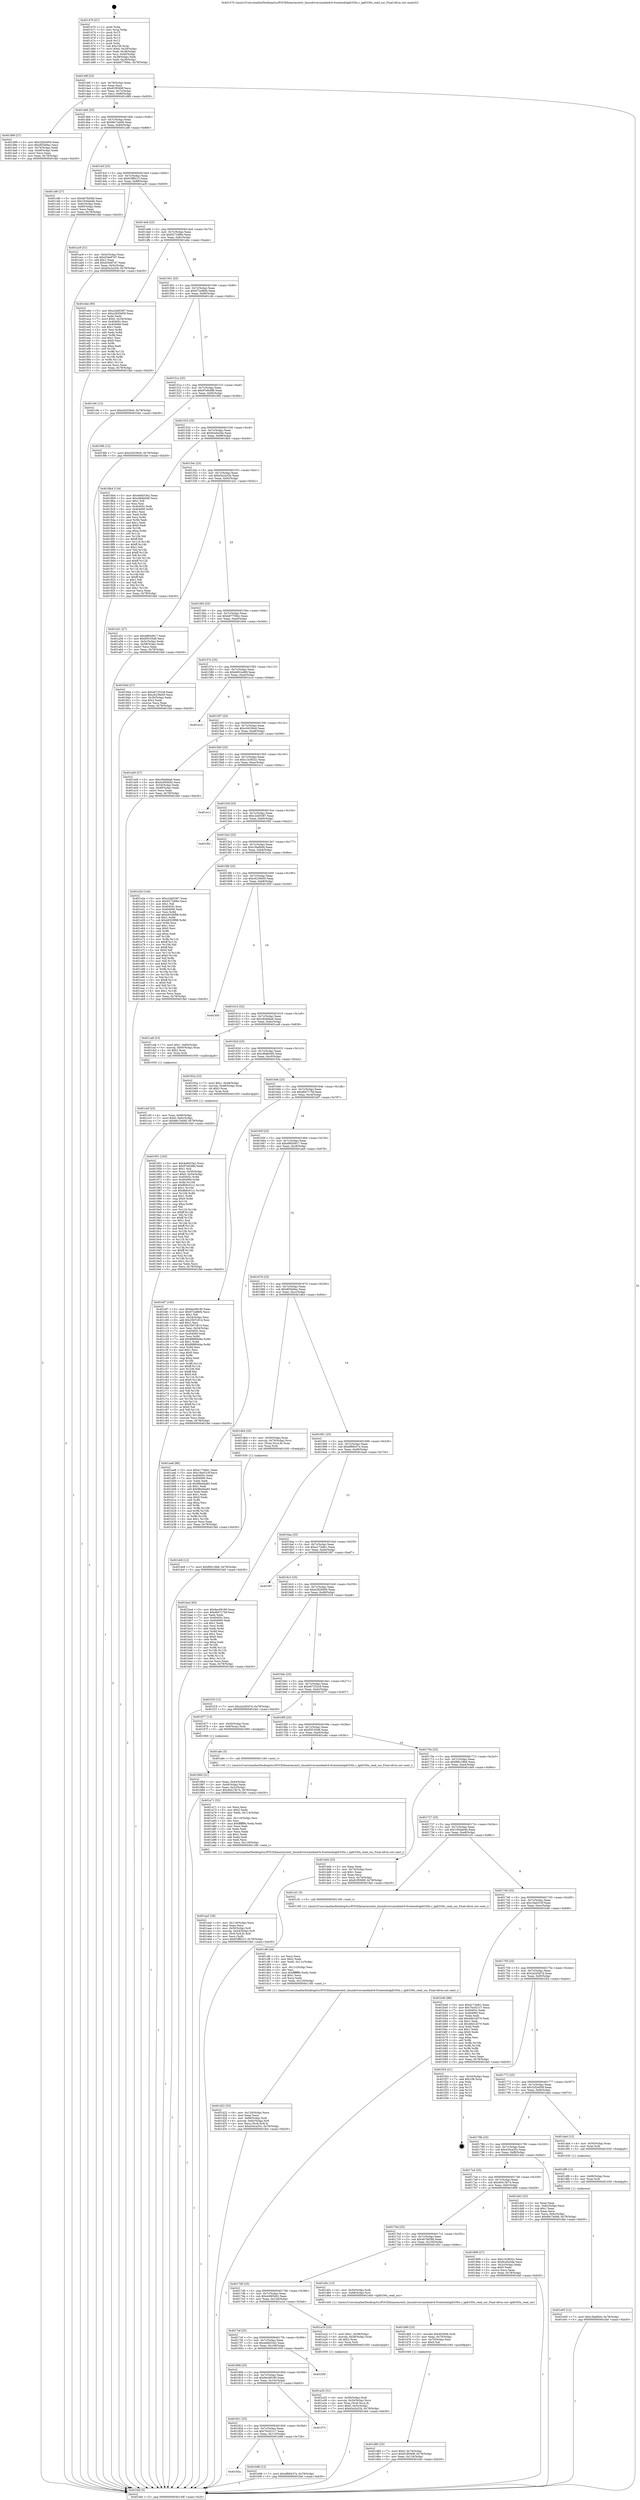 digraph "0x401470" {
  label = "0x401470 (/mnt/c/Users/mathe/Desktop/tcc/POCII/binaries/extr_linuxdriversmediadvb-frontendslgdt330x.c_lgdt330x_read_snr_Final-ollvm.out::main(0))"
  labelloc = "t"
  node[shape=record]

  Entry [label="",width=0.3,height=0.3,shape=circle,fillcolor=black,style=filled]
  "0x40149f" [label="{
     0x40149f [23]\l
     | [instrs]\l
     &nbsp;&nbsp;0x40149f \<+3\>: mov -0x78(%rbp),%eax\l
     &nbsp;&nbsp;0x4014a2 \<+2\>: mov %eax,%ecx\l
     &nbsp;&nbsp;0x4014a4 \<+6\>: sub $0x81f9369f,%ecx\l
     &nbsp;&nbsp;0x4014aa \<+3\>: mov %eax,-0x7c(%rbp)\l
     &nbsp;&nbsp;0x4014ad \<+3\>: mov %ecx,-0x80(%rbp)\l
     &nbsp;&nbsp;0x4014b0 \<+6\>: je 0000000000401d99 \<main+0x929\>\l
  }"]
  "0x401d99" [label="{
     0x401d99 [27]\l
     | [instrs]\l
     &nbsp;&nbsp;0x401d99 \<+5\>: mov $0x32f2e059,%eax\l
     &nbsp;&nbsp;0x401d9e \<+5\>: mov $0xdf20e9ac,%ecx\l
     &nbsp;&nbsp;0x401da3 \<+3\>: mov -0x74(%rbp),%edx\l
     &nbsp;&nbsp;0x401da6 \<+3\>: cmp -0x48(%rbp),%edx\l
     &nbsp;&nbsp;0x401da9 \<+3\>: cmovl %ecx,%eax\l
     &nbsp;&nbsp;0x401dac \<+3\>: mov %eax,-0x78(%rbp)\l
     &nbsp;&nbsp;0x401daf \<+5\>: jmp 0000000000401fa0 \<main+0xb30\>\l
  }"]
  "0x4014b6" [label="{
     0x4014b6 [25]\l
     | [instrs]\l
     &nbsp;&nbsp;0x4014b6 \<+5\>: jmp 00000000004014bb \<main+0x4b\>\l
     &nbsp;&nbsp;0x4014bb \<+3\>: mov -0x7c(%rbp),%eax\l
     &nbsp;&nbsp;0x4014be \<+5\>: sub $0x86c7ed48,%eax\l
     &nbsp;&nbsp;0x4014c3 \<+6\>: mov %eax,-0x84(%rbp)\l
     &nbsp;&nbsp;0x4014c9 \<+6\>: je 0000000000401cd6 \<main+0x866\>\l
  }"]
  Exit [label="",width=0.3,height=0.3,shape=circle,fillcolor=black,style=filled,peripheries=2]
  "0x401cd6" [label="{
     0x401cd6 [27]\l
     | [instrs]\l
     &nbsp;&nbsp;0x401cd6 \<+5\>: mov $0x4b76d3fd,%eax\l
     &nbsp;&nbsp;0x401cdb \<+5\>: mov $0x193dab4b,%ecx\l
     &nbsp;&nbsp;0x401ce0 \<+3\>: mov -0x6c(%rbp),%edx\l
     &nbsp;&nbsp;0x401ce3 \<+3\>: cmp -0x60(%rbp),%edx\l
     &nbsp;&nbsp;0x401ce6 \<+3\>: cmovl %ecx,%eax\l
     &nbsp;&nbsp;0x401ce9 \<+3\>: mov %eax,-0x78(%rbp)\l
     &nbsp;&nbsp;0x401cec \<+5\>: jmp 0000000000401fa0 \<main+0xb30\>\l
  }"]
  "0x4014cf" [label="{
     0x4014cf [25]\l
     | [instrs]\l
     &nbsp;&nbsp;0x4014cf \<+5\>: jmp 00000000004014d4 \<main+0x64\>\l
     &nbsp;&nbsp;0x4014d4 \<+3\>: mov -0x7c(%rbp),%eax\l
     &nbsp;&nbsp;0x4014d7 \<+5\>: sub $0x91ff9215,%eax\l
     &nbsp;&nbsp;0x4014dc \<+6\>: mov %eax,-0x88(%rbp)\l
     &nbsp;&nbsp;0x4014e2 \<+6\>: je 0000000000401ac9 \<main+0x659\>\l
  }"]
  "0x401e05" [label="{
     0x401e05 [12]\l
     | [instrs]\l
     &nbsp;&nbsp;0x401e05 \<+7\>: movl $0xc3baf0d4,-0x78(%rbp)\l
     &nbsp;&nbsp;0x401e0c \<+5\>: jmp 0000000000401fa0 \<main+0xb30\>\l
  }"]
  "0x401ac9" [label="{
     0x401ac9 [31]\l
     | [instrs]\l
     &nbsp;&nbsp;0x401ac9 \<+3\>: mov -0x5c(%rbp),%eax\l
     &nbsp;&nbsp;0x401acc \<+5\>: sub $0xd34e87d7,%eax\l
     &nbsp;&nbsp;0x401ad1 \<+3\>: add $0x1,%eax\l
     &nbsp;&nbsp;0x401ad4 \<+5\>: add $0xd34e87d7,%eax\l
     &nbsp;&nbsp;0x401ad9 \<+3\>: mov %eax,-0x5c(%rbp)\l
     &nbsp;&nbsp;0x401adc \<+7\>: movl $0xb5e2a32b,-0x78(%rbp)\l
     &nbsp;&nbsp;0x401ae3 \<+5\>: jmp 0000000000401fa0 \<main+0xb30\>\l
  }"]
  "0x4014e8" [label="{
     0x4014e8 [25]\l
     | [instrs]\l
     &nbsp;&nbsp;0x4014e8 \<+5\>: jmp 00000000004014ed \<main+0x7d\>\l
     &nbsp;&nbsp;0x4014ed \<+3\>: mov -0x7c(%rbp),%eax\l
     &nbsp;&nbsp;0x4014f0 \<+5\>: sub $0x92734f6e,%eax\l
     &nbsp;&nbsp;0x4014f5 \<+6\>: mov %eax,-0x8c(%rbp)\l
     &nbsp;&nbsp;0x4014fb \<+6\>: je 0000000000401ebe \<main+0xa4e\>\l
  }"]
  "0x401df9" [label="{
     0x401df9 [12]\l
     | [instrs]\l
     &nbsp;&nbsp;0x401df9 \<+4\>: mov -0x68(%rbp),%rax\l
     &nbsp;&nbsp;0x401dfd \<+3\>: mov %rax,%rdi\l
     &nbsp;&nbsp;0x401e00 \<+5\>: call 0000000000401030 \<free@plt\>\l
     | [calls]\l
     &nbsp;&nbsp;0x401030 \{1\} (unknown)\l
  }"]
  "0x401ebe" [label="{
     0x401ebe [90]\l
     | [instrs]\l
     &nbsp;&nbsp;0x401ebe \<+5\>: mov $0xc2dd5387,%eax\l
     &nbsp;&nbsp;0x401ec3 \<+5\>: mov $0xe2829d59,%ecx\l
     &nbsp;&nbsp;0x401ec8 \<+2\>: xor %edx,%edx\l
     &nbsp;&nbsp;0x401eca \<+7\>: movl $0x0,-0x34(%rbp)\l
     &nbsp;&nbsp;0x401ed1 \<+7\>: mov 0x40405c,%esi\l
     &nbsp;&nbsp;0x401ed8 \<+7\>: mov 0x404060,%edi\l
     &nbsp;&nbsp;0x401edf \<+3\>: sub $0x1,%edx\l
     &nbsp;&nbsp;0x401ee2 \<+3\>: mov %esi,%r8d\l
     &nbsp;&nbsp;0x401ee5 \<+3\>: add %edx,%r8d\l
     &nbsp;&nbsp;0x401ee8 \<+4\>: imul %r8d,%esi\l
     &nbsp;&nbsp;0x401eec \<+3\>: and $0x1,%esi\l
     &nbsp;&nbsp;0x401eef \<+3\>: cmp $0x0,%esi\l
     &nbsp;&nbsp;0x401ef2 \<+4\>: sete %r9b\l
     &nbsp;&nbsp;0x401ef6 \<+3\>: cmp $0xa,%edi\l
     &nbsp;&nbsp;0x401ef9 \<+4\>: setl %r10b\l
     &nbsp;&nbsp;0x401efd \<+3\>: mov %r9b,%r11b\l
     &nbsp;&nbsp;0x401f00 \<+3\>: and %r10b,%r11b\l
     &nbsp;&nbsp;0x401f03 \<+3\>: xor %r10b,%r9b\l
     &nbsp;&nbsp;0x401f06 \<+3\>: or %r9b,%r11b\l
     &nbsp;&nbsp;0x401f09 \<+4\>: test $0x1,%r11b\l
     &nbsp;&nbsp;0x401f0d \<+3\>: cmovne %ecx,%eax\l
     &nbsp;&nbsp;0x401f10 \<+3\>: mov %eax,-0x78(%rbp)\l
     &nbsp;&nbsp;0x401f13 \<+5\>: jmp 0000000000401fa0 \<main+0xb30\>\l
  }"]
  "0x401501" [label="{
     0x401501 [25]\l
     | [instrs]\l
     &nbsp;&nbsp;0x401501 \<+5\>: jmp 0000000000401506 \<main+0x96\>\l
     &nbsp;&nbsp;0x401506 \<+3\>: mov -0x7c(%rbp),%eax\l
     &nbsp;&nbsp;0x401509 \<+5\>: sub $0x972a9bf4,%eax\l
     &nbsp;&nbsp;0x40150e \<+6\>: mov %eax,-0x90(%rbp)\l
     &nbsp;&nbsp;0x401514 \<+6\>: je 0000000000401c9c \<main+0x82c\>\l
  }"]
  "0x401dc8" [label="{
     0x401dc8 [12]\l
     | [instrs]\l
     &nbsp;&nbsp;0x401dc8 \<+7\>: movl $0xf69c18b6,-0x78(%rbp)\l
     &nbsp;&nbsp;0x401dcf \<+5\>: jmp 0000000000401fa0 \<main+0xb30\>\l
  }"]
  "0x401c9c" [label="{
     0x401c9c [12]\l
     | [instrs]\l
     &nbsp;&nbsp;0x401c9c \<+7\>: movl $0xc04336c6,-0x78(%rbp)\l
     &nbsp;&nbsp;0x401ca3 \<+5\>: jmp 0000000000401fa0 \<main+0xb30\>\l
  }"]
  "0x40151a" [label="{
     0x40151a [25]\l
     | [instrs]\l
     &nbsp;&nbsp;0x40151a \<+5\>: jmp 000000000040151f \<main+0xaf\>\l
     &nbsp;&nbsp;0x40151f \<+3\>: mov -0x7c(%rbp),%eax\l
     &nbsp;&nbsp;0x401522 \<+5\>: sub $0x97e6c8fb,%eax\l
     &nbsp;&nbsp;0x401527 \<+6\>: mov %eax,-0x94(%rbp)\l
     &nbsp;&nbsp;0x40152d \<+6\>: je 00000000004019f4 \<main+0x584\>\l
  }"]
  "0x401d80" [label="{
     0x401d80 [25]\l
     | [instrs]\l
     &nbsp;&nbsp;0x401d80 \<+7\>: movl $0x0,-0x74(%rbp)\l
     &nbsp;&nbsp;0x401d87 \<+7\>: movl $0x81f9369f,-0x78(%rbp)\l
     &nbsp;&nbsp;0x401d8e \<+6\>: mov %eax,-0x124(%rbp)\l
     &nbsp;&nbsp;0x401d94 \<+5\>: jmp 0000000000401fa0 \<main+0xb30\>\l
  }"]
  "0x4019f4" [label="{
     0x4019f4 [12]\l
     | [instrs]\l
     &nbsp;&nbsp;0x4019f4 \<+7\>: movl $0xc04336c6,-0x78(%rbp)\l
     &nbsp;&nbsp;0x4019fb \<+5\>: jmp 0000000000401fa0 \<main+0xb30\>\l
  }"]
  "0x401533" [label="{
     0x401533 [25]\l
     | [instrs]\l
     &nbsp;&nbsp;0x401533 \<+5\>: jmp 0000000000401538 \<main+0xc8\>\l
     &nbsp;&nbsp;0x401538 \<+3\>: mov -0x7c(%rbp),%eax\l
     &nbsp;&nbsp;0x40153b \<+5\>: sub $0x9ce0e3de,%eax\l
     &nbsp;&nbsp;0x401540 \<+6\>: mov %eax,-0x98(%rbp)\l
     &nbsp;&nbsp;0x401546 \<+6\>: je 00000000004018b4 \<main+0x444\>\l
  }"]
  "0x401d69" [label="{
     0x401d69 [23]\l
     | [instrs]\l
     &nbsp;&nbsp;0x401d69 \<+10\>: movabs $0x4020b6,%rdi\l
     &nbsp;&nbsp;0x401d73 \<+3\>: mov %eax,-0x70(%rbp)\l
     &nbsp;&nbsp;0x401d76 \<+3\>: mov -0x70(%rbp),%esi\l
     &nbsp;&nbsp;0x401d79 \<+2\>: mov $0x0,%al\l
     &nbsp;&nbsp;0x401d7b \<+5\>: call 0000000000401040 \<printf@plt\>\l
     | [calls]\l
     &nbsp;&nbsp;0x401040 \{1\} (unknown)\l
  }"]
  "0x4018b4" [label="{
     0x4018b4 [134]\l
     | [instrs]\l
     &nbsp;&nbsp;0x4018b4 \<+5\>: mov $0x4e8d33e2,%eax\l
     &nbsp;&nbsp;0x4018b9 \<+5\>: mov $0xc8b8e0d0,%ecx\l
     &nbsp;&nbsp;0x4018be \<+2\>: mov $0x1,%dl\l
     &nbsp;&nbsp;0x4018c0 \<+2\>: xor %esi,%esi\l
     &nbsp;&nbsp;0x4018c2 \<+7\>: mov 0x40405c,%edi\l
     &nbsp;&nbsp;0x4018c9 \<+8\>: mov 0x404060,%r8d\l
     &nbsp;&nbsp;0x4018d1 \<+3\>: sub $0x1,%esi\l
     &nbsp;&nbsp;0x4018d4 \<+3\>: mov %edi,%r9d\l
     &nbsp;&nbsp;0x4018d7 \<+3\>: add %esi,%r9d\l
     &nbsp;&nbsp;0x4018da \<+4\>: imul %r9d,%edi\l
     &nbsp;&nbsp;0x4018de \<+3\>: and $0x1,%edi\l
     &nbsp;&nbsp;0x4018e1 \<+3\>: cmp $0x0,%edi\l
     &nbsp;&nbsp;0x4018e4 \<+4\>: sete %r10b\l
     &nbsp;&nbsp;0x4018e8 \<+4\>: cmp $0xa,%r8d\l
     &nbsp;&nbsp;0x4018ec \<+4\>: setl %r11b\l
     &nbsp;&nbsp;0x4018f0 \<+3\>: mov %r10b,%bl\l
     &nbsp;&nbsp;0x4018f3 \<+3\>: xor $0xff,%bl\l
     &nbsp;&nbsp;0x4018f6 \<+3\>: mov %r11b,%r14b\l
     &nbsp;&nbsp;0x4018f9 \<+4\>: xor $0xff,%r14b\l
     &nbsp;&nbsp;0x4018fd \<+3\>: xor $0x1,%dl\l
     &nbsp;&nbsp;0x401900 \<+3\>: mov %bl,%r15b\l
     &nbsp;&nbsp;0x401903 \<+4\>: and $0xff,%r15b\l
     &nbsp;&nbsp;0x401907 \<+3\>: and %dl,%r10b\l
     &nbsp;&nbsp;0x40190a \<+3\>: mov %r14b,%r12b\l
     &nbsp;&nbsp;0x40190d \<+4\>: and $0xff,%r12b\l
     &nbsp;&nbsp;0x401911 \<+3\>: and %dl,%r11b\l
     &nbsp;&nbsp;0x401914 \<+3\>: or %r10b,%r15b\l
     &nbsp;&nbsp;0x401917 \<+3\>: or %r11b,%r12b\l
     &nbsp;&nbsp;0x40191a \<+3\>: xor %r12b,%r15b\l
     &nbsp;&nbsp;0x40191d \<+3\>: or %r14b,%bl\l
     &nbsp;&nbsp;0x401920 \<+3\>: xor $0xff,%bl\l
     &nbsp;&nbsp;0x401923 \<+3\>: or $0x1,%dl\l
     &nbsp;&nbsp;0x401926 \<+2\>: and %dl,%bl\l
     &nbsp;&nbsp;0x401928 \<+3\>: or %bl,%r15b\l
     &nbsp;&nbsp;0x40192b \<+4\>: test $0x1,%r15b\l
     &nbsp;&nbsp;0x40192f \<+3\>: cmovne %ecx,%eax\l
     &nbsp;&nbsp;0x401932 \<+3\>: mov %eax,-0x78(%rbp)\l
     &nbsp;&nbsp;0x401935 \<+5\>: jmp 0000000000401fa0 \<main+0xb30\>\l
  }"]
  "0x40154c" [label="{
     0x40154c [25]\l
     | [instrs]\l
     &nbsp;&nbsp;0x40154c \<+5\>: jmp 0000000000401551 \<main+0xe1\>\l
     &nbsp;&nbsp;0x401551 \<+3\>: mov -0x7c(%rbp),%eax\l
     &nbsp;&nbsp;0x401554 \<+5\>: sub $0xb5e2a32b,%eax\l
     &nbsp;&nbsp;0x401559 \<+6\>: mov %eax,-0x9c(%rbp)\l
     &nbsp;&nbsp;0x40155f \<+6\>: je 0000000000401a51 \<main+0x5e1\>\l
  }"]
  "0x401d22" [label="{
     0x401d22 [33]\l
     | [instrs]\l
     &nbsp;&nbsp;0x401d22 \<+6\>: mov -0x120(%rbp),%ecx\l
     &nbsp;&nbsp;0x401d28 \<+3\>: imul %eax,%ecx\l
     &nbsp;&nbsp;0x401d2b \<+4\>: mov -0x68(%rbp),%rdi\l
     &nbsp;&nbsp;0x401d2f \<+4\>: movslq -0x6c(%rbp),%r8\l
     &nbsp;&nbsp;0x401d33 \<+4\>: mov %ecx,(%rdi,%r8,4)\l
     &nbsp;&nbsp;0x401d37 \<+7\>: movl $0x434ca35c,-0x78(%rbp)\l
     &nbsp;&nbsp;0x401d3e \<+5\>: jmp 0000000000401fa0 \<main+0xb30\>\l
  }"]
  "0x401a51" [label="{
     0x401a51 [27]\l
     | [instrs]\l
     &nbsp;&nbsp;0x401a51 \<+5\>: mov $0xd965d917,%eax\l
     &nbsp;&nbsp;0x401a56 \<+5\>: mov $0xf5f105d8,%ecx\l
     &nbsp;&nbsp;0x401a5b \<+3\>: mov -0x5c(%rbp),%edx\l
     &nbsp;&nbsp;0x401a5e \<+3\>: cmp -0x58(%rbp),%edx\l
     &nbsp;&nbsp;0x401a61 \<+3\>: cmovl %ecx,%eax\l
     &nbsp;&nbsp;0x401a64 \<+3\>: mov %eax,-0x78(%rbp)\l
     &nbsp;&nbsp;0x401a67 \<+5\>: jmp 0000000000401fa0 \<main+0xb30\>\l
  }"]
  "0x401565" [label="{
     0x401565 [25]\l
     | [instrs]\l
     &nbsp;&nbsp;0x401565 \<+5\>: jmp 000000000040156a \<main+0xfa\>\l
     &nbsp;&nbsp;0x40156a \<+3\>: mov -0x7c(%rbp),%eax\l
     &nbsp;&nbsp;0x40156d \<+5\>: sub $0xb677584c,%eax\l
     &nbsp;&nbsp;0x401572 \<+6\>: mov %eax,-0xa0(%rbp)\l
     &nbsp;&nbsp;0x401578 \<+6\>: je 0000000000401844 \<main+0x3d4\>\l
  }"]
  "0x401cf6" [label="{
     0x401cf6 [44]\l
     | [instrs]\l
     &nbsp;&nbsp;0x401cf6 \<+2\>: xor %ecx,%ecx\l
     &nbsp;&nbsp;0x401cf8 \<+5\>: mov $0x2,%edx\l
     &nbsp;&nbsp;0x401cfd \<+6\>: mov %edx,-0x11c(%rbp)\l
     &nbsp;&nbsp;0x401d03 \<+1\>: cltd\l
     &nbsp;&nbsp;0x401d04 \<+6\>: mov -0x11c(%rbp),%esi\l
     &nbsp;&nbsp;0x401d0a \<+2\>: idiv %esi\l
     &nbsp;&nbsp;0x401d0c \<+6\>: imul $0xfffffffe,%edx,%edx\l
     &nbsp;&nbsp;0x401d12 \<+3\>: sub $0x1,%ecx\l
     &nbsp;&nbsp;0x401d15 \<+2\>: sub %ecx,%edx\l
     &nbsp;&nbsp;0x401d17 \<+6\>: mov %edx,-0x120(%rbp)\l
     &nbsp;&nbsp;0x401d1d \<+5\>: call 0000000000401160 \<next_i\>\l
     | [calls]\l
     &nbsp;&nbsp;0x401160 \{1\} (/mnt/c/Users/mathe/Desktop/tcc/POCII/binaries/extr_linuxdriversmediadvb-frontendslgdt330x.c_lgdt330x_read_snr_Final-ollvm.out::next_i)\l
  }"]
  "0x401844" [label="{
     0x401844 [27]\l
     | [instrs]\l
     &nbsp;&nbsp;0x401844 \<+5\>: mov $0xe67252c8,%eax\l
     &nbsp;&nbsp;0x401849 \<+5\>: mov $0xc6239e50,%ecx\l
     &nbsp;&nbsp;0x40184e \<+3\>: mov -0x30(%rbp),%edx\l
     &nbsp;&nbsp;0x401851 \<+3\>: cmp $0x2,%edx\l
     &nbsp;&nbsp;0x401854 \<+3\>: cmovne %ecx,%eax\l
     &nbsp;&nbsp;0x401857 \<+3\>: mov %eax,-0x78(%rbp)\l
     &nbsp;&nbsp;0x40185a \<+5\>: jmp 0000000000401fa0 \<main+0xb30\>\l
  }"]
  "0x40157e" [label="{
     0x40157e [25]\l
     | [instrs]\l
     &nbsp;&nbsp;0x40157e \<+5\>: jmp 0000000000401583 \<main+0x113\>\l
     &nbsp;&nbsp;0x401583 \<+3\>: mov -0x7c(%rbp),%eax\l
     &nbsp;&nbsp;0x401586 \<+5\>: sub $0xb691e489,%eax\l
     &nbsp;&nbsp;0x40158b \<+6\>: mov %eax,-0xa4(%rbp)\l
     &nbsp;&nbsp;0x401591 \<+6\>: je 0000000000401e1d \<main+0x9ad\>\l
  }"]
  "0x401fa0" [label="{
     0x401fa0 [5]\l
     | [instrs]\l
     &nbsp;&nbsp;0x401fa0 \<+5\>: jmp 000000000040149f \<main+0x2f\>\l
  }"]
  "0x401470" [label="{
     0x401470 [47]\l
     | [instrs]\l
     &nbsp;&nbsp;0x401470 \<+1\>: push %rbp\l
     &nbsp;&nbsp;0x401471 \<+3\>: mov %rsp,%rbp\l
     &nbsp;&nbsp;0x401474 \<+2\>: push %r15\l
     &nbsp;&nbsp;0x401476 \<+2\>: push %r14\l
     &nbsp;&nbsp;0x401478 \<+2\>: push %r13\l
     &nbsp;&nbsp;0x40147a \<+2\>: push %r12\l
     &nbsp;&nbsp;0x40147c \<+1\>: push %rbx\l
     &nbsp;&nbsp;0x40147d \<+7\>: sub $0x108,%rsp\l
     &nbsp;&nbsp;0x401484 \<+7\>: movl $0x0,-0x34(%rbp)\l
     &nbsp;&nbsp;0x40148b \<+3\>: mov %edi,-0x38(%rbp)\l
     &nbsp;&nbsp;0x40148e \<+4\>: mov %rsi,-0x40(%rbp)\l
     &nbsp;&nbsp;0x401492 \<+3\>: mov -0x38(%rbp),%edi\l
     &nbsp;&nbsp;0x401495 \<+3\>: mov %edi,-0x30(%rbp)\l
     &nbsp;&nbsp;0x401498 \<+7\>: movl $0xb677584c,-0x78(%rbp)\l
  }"]
  "0x401cbf" [label="{
     0x401cbf [23]\l
     | [instrs]\l
     &nbsp;&nbsp;0x401cbf \<+4\>: mov %rax,-0x68(%rbp)\l
     &nbsp;&nbsp;0x401cc3 \<+7\>: movl $0x0,-0x6c(%rbp)\l
     &nbsp;&nbsp;0x401cca \<+7\>: movl $0x86c7ed48,-0x78(%rbp)\l
     &nbsp;&nbsp;0x401cd1 \<+5\>: jmp 0000000000401fa0 \<main+0xb30\>\l
  }"]
  "0x401e1d" [label="{
     0x401e1d\l
  }", style=dashed]
  "0x401597" [label="{
     0x401597 [25]\l
     | [instrs]\l
     &nbsp;&nbsp;0x401597 \<+5\>: jmp 000000000040159c \<main+0x12c\>\l
     &nbsp;&nbsp;0x40159c \<+3\>: mov -0x7c(%rbp),%eax\l
     &nbsp;&nbsp;0x40159f \<+5\>: sub $0xc04336c6,%eax\l
     &nbsp;&nbsp;0x4015a4 \<+6\>: mov %eax,-0xa8(%rbp)\l
     &nbsp;&nbsp;0x4015aa \<+6\>: je 0000000000401a00 \<main+0x590\>\l
  }"]
  "0x40183a" [label="{
     0x40183a\l
  }", style=dashed]
  "0x401a00" [label="{
     0x401a00 [27]\l
     | [instrs]\l
     &nbsp;&nbsp;0x401a00 \<+5\>: mov $0xc84e6ba6,%eax\l
     &nbsp;&nbsp;0x401a05 \<+5\>: mov $0x4c665b02,%ecx\l
     &nbsp;&nbsp;0x401a0a \<+3\>: mov -0x54(%rbp),%edx\l
     &nbsp;&nbsp;0x401a0d \<+3\>: cmp -0x48(%rbp),%edx\l
     &nbsp;&nbsp;0x401a10 \<+3\>: cmovl %ecx,%eax\l
     &nbsp;&nbsp;0x401a13 \<+3\>: mov %eax,-0x78(%rbp)\l
     &nbsp;&nbsp;0x401a16 \<+5\>: jmp 0000000000401fa0 \<main+0xb30\>\l
  }"]
  "0x4015b0" [label="{
     0x4015b0 [25]\l
     | [instrs]\l
     &nbsp;&nbsp;0x4015b0 \<+5\>: jmp 00000000004015b5 \<main+0x145\>\l
     &nbsp;&nbsp;0x4015b5 \<+3\>: mov -0x7c(%rbp),%eax\l
     &nbsp;&nbsp;0x4015b8 \<+5\>: sub $0xc1b3832c,%eax\l
     &nbsp;&nbsp;0x4015bd \<+6\>: mov %eax,-0xac(%rbp)\l
     &nbsp;&nbsp;0x4015c3 \<+6\>: je 0000000000401e11 \<main+0x9a1\>\l
  }"]
  "0x401b98" [label="{
     0x401b98 [12]\l
     | [instrs]\l
     &nbsp;&nbsp;0x401b98 \<+7\>: movl $0xdf68437a,-0x78(%rbp)\l
     &nbsp;&nbsp;0x401b9f \<+5\>: jmp 0000000000401fa0 \<main+0xb30\>\l
  }"]
  "0x401e11" [label="{
     0x401e11\l
  }", style=dashed]
  "0x4015c9" [label="{
     0x4015c9 [25]\l
     | [instrs]\l
     &nbsp;&nbsp;0x4015c9 \<+5\>: jmp 00000000004015ce \<main+0x15e\>\l
     &nbsp;&nbsp;0x4015ce \<+3\>: mov -0x7c(%rbp),%eax\l
     &nbsp;&nbsp;0x4015d1 \<+5\>: sub $0xc2dd5387,%eax\l
     &nbsp;&nbsp;0x4015d6 \<+6\>: mov %eax,-0xb0(%rbp)\l
     &nbsp;&nbsp;0x4015dc \<+6\>: je 0000000000401f92 \<main+0xb22\>\l
  }"]
  "0x401821" [label="{
     0x401821 [25]\l
     | [instrs]\l
     &nbsp;&nbsp;0x401821 \<+5\>: jmp 0000000000401826 \<main+0x3b6\>\l
     &nbsp;&nbsp;0x401826 \<+3\>: mov -0x7c(%rbp),%eax\l
     &nbsp;&nbsp;0x401829 \<+5\>: sub $0x7bc021c7,%eax\l
     &nbsp;&nbsp;0x40182e \<+6\>: mov %eax,-0x110(%rbp)\l
     &nbsp;&nbsp;0x401834 \<+6\>: je 0000000000401b98 \<main+0x728\>\l
  }"]
  "0x401f92" [label="{
     0x401f92\l
  }", style=dashed]
  "0x4015e2" [label="{
     0x4015e2 [25]\l
     | [instrs]\l
     &nbsp;&nbsp;0x4015e2 \<+5\>: jmp 00000000004015e7 \<main+0x177\>\l
     &nbsp;&nbsp;0x4015e7 \<+3\>: mov -0x7c(%rbp),%eax\l
     &nbsp;&nbsp;0x4015ea \<+5\>: sub $0xc3baf0d4,%eax\l
     &nbsp;&nbsp;0x4015ef \<+6\>: mov %eax,-0xb4(%rbp)\l
     &nbsp;&nbsp;0x4015f5 \<+6\>: je 0000000000401e2e \<main+0x9be\>\l
  }"]
  "0x401f73" [label="{
     0x401f73\l
  }", style=dashed]
  "0x401e2e" [label="{
     0x401e2e [144]\l
     | [instrs]\l
     &nbsp;&nbsp;0x401e2e \<+5\>: mov $0xc2dd5387,%eax\l
     &nbsp;&nbsp;0x401e33 \<+5\>: mov $0x92734f6e,%ecx\l
     &nbsp;&nbsp;0x401e38 \<+2\>: mov $0x1,%dl\l
     &nbsp;&nbsp;0x401e3a \<+7\>: mov 0x40405c,%esi\l
     &nbsp;&nbsp;0x401e41 \<+7\>: mov 0x404060,%edi\l
     &nbsp;&nbsp;0x401e48 \<+3\>: mov %esi,%r8d\l
     &nbsp;&nbsp;0x401e4b \<+7\>: add $0xb9329f98,%r8d\l
     &nbsp;&nbsp;0x401e52 \<+4\>: sub $0x1,%r8d\l
     &nbsp;&nbsp;0x401e56 \<+7\>: sub $0xb9329f98,%r8d\l
     &nbsp;&nbsp;0x401e5d \<+4\>: imul %r8d,%esi\l
     &nbsp;&nbsp;0x401e61 \<+3\>: and $0x1,%esi\l
     &nbsp;&nbsp;0x401e64 \<+3\>: cmp $0x0,%esi\l
     &nbsp;&nbsp;0x401e67 \<+4\>: sete %r9b\l
     &nbsp;&nbsp;0x401e6b \<+3\>: cmp $0xa,%edi\l
     &nbsp;&nbsp;0x401e6e \<+4\>: setl %r10b\l
     &nbsp;&nbsp;0x401e72 \<+3\>: mov %r9b,%r11b\l
     &nbsp;&nbsp;0x401e75 \<+4\>: xor $0xff,%r11b\l
     &nbsp;&nbsp;0x401e79 \<+3\>: mov %r10b,%bl\l
     &nbsp;&nbsp;0x401e7c \<+3\>: xor $0xff,%bl\l
     &nbsp;&nbsp;0x401e7f \<+3\>: xor $0x0,%dl\l
     &nbsp;&nbsp;0x401e82 \<+3\>: mov %r11b,%r14b\l
     &nbsp;&nbsp;0x401e85 \<+4\>: and $0x0,%r14b\l
     &nbsp;&nbsp;0x401e89 \<+3\>: and %dl,%r9b\l
     &nbsp;&nbsp;0x401e8c \<+3\>: mov %bl,%r15b\l
     &nbsp;&nbsp;0x401e8f \<+4\>: and $0x0,%r15b\l
     &nbsp;&nbsp;0x401e93 \<+3\>: and %dl,%r10b\l
     &nbsp;&nbsp;0x401e96 \<+3\>: or %r9b,%r14b\l
     &nbsp;&nbsp;0x401e99 \<+3\>: or %r10b,%r15b\l
     &nbsp;&nbsp;0x401e9c \<+3\>: xor %r15b,%r14b\l
     &nbsp;&nbsp;0x401e9f \<+3\>: or %bl,%r11b\l
     &nbsp;&nbsp;0x401ea2 \<+4\>: xor $0xff,%r11b\l
     &nbsp;&nbsp;0x401ea6 \<+3\>: or $0x0,%dl\l
     &nbsp;&nbsp;0x401ea9 \<+3\>: and %dl,%r11b\l
     &nbsp;&nbsp;0x401eac \<+3\>: or %r11b,%r14b\l
     &nbsp;&nbsp;0x401eaf \<+4\>: test $0x1,%r14b\l
     &nbsp;&nbsp;0x401eb3 \<+3\>: cmovne %ecx,%eax\l
     &nbsp;&nbsp;0x401eb6 \<+3\>: mov %eax,-0x78(%rbp)\l
     &nbsp;&nbsp;0x401eb9 \<+5\>: jmp 0000000000401fa0 \<main+0xb30\>\l
  }"]
  "0x4015fb" [label="{
     0x4015fb [25]\l
     | [instrs]\l
     &nbsp;&nbsp;0x4015fb \<+5\>: jmp 0000000000401600 \<main+0x190\>\l
     &nbsp;&nbsp;0x401600 \<+3\>: mov -0x7c(%rbp),%eax\l
     &nbsp;&nbsp;0x401603 \<+5\>: sub $0xc6239e50,%eax\l
     &nbsp;&nbsp;0x401608 \<+6\>: mov %eax,-0xb8(%rbp)\l
     &nbsp;&nbsp;0x40160e \<+6\>: je 000000000040185f \<main+0x3ef\>\l
  }"]
  "0x401808" [label="{
     0x401808 [25]\l
     | [instrs]\l
     &nbsp;&nbsp;0x401808 \<+5\>: jmp 000000000040180d \<main+0x39d\>\l
     &nbsp;&nbsp;0x40180d \<+3\>: mov -0x7c(%rbp),%eax\l
     &nbsp;&nbsp;0x401810 \<+5\>: sub $0x6ec08180,%eax\l
     &nbsp;&nbsp;0x401815 \<+6\>: mov %eax,-0x10c(%rbp)\l
     &nbsp;&nbsp;0x40181b \<+6\>: je 0000000000401f73 \<main+0xb03\>\l
  }"]
  "0x40185f" [label="{
     0x40185f\l
  }", style=dashed]
  "0x401614" [label="{
     0x401614 [25]\l
     | [instrs]\l
     &nbsp;&nbsp;0x401614 \<+5\>: jmp 0000000000401619 \<main+0x1a9\>\l
     &nbsp;&nbsp;0x401619 \<+3\>: mov -0x7c(%rbp),%eax\l
     &nbsp;&nbsp;0x40161c \<+5\>: sub $0xc84e6ba6,%eax\l
     &nbsp;&nbsp;0x401621 \<+6\>: mov %eax,-0xbc(%rbp)\l
     &nbsp;&nbsp;0x401627 \<+6\>: je 0000000000401ca8 \<main+0x838\>\l
  }"]
  "0x401f39" [label="{
     0x401f39\l
  }", style=dashed]
  "0x401ca8" [label="{
     0x401ca8 [23]\l
     | [instrs]\l
     &nbsp;&nbsp;0x401ca8 \<+7\>: movl $0x1,-0x60(%rbp)\l
     &nbsp;&nbsp;0x401caf \<+4\>: movslq -0x60(%rbp),%rax\l
     &nbsp;&nbsp;0x401cb3 \<+4\>: shl $0x2,%rax\l
     &nbsp;&nbsp;0x401cb7 \<+3\>: mov %rax,%rdi\l
     &nbsp;&nbsp;0x401cba \<+5\>: call 0000000000401050 \<malloc@plt\>\l
     | [calls]\l
     &nbsp;&nbsp;0x401050 \{1\} (unknown)\l
  }"]
  "0x40162d" [label="{
     0x40162d [25]\l
     | [instrs]\l
     &nbsp;&nbsp;0x40162d \<+5\>: jmp 0000000000401632 \<main+0x1c2\>\l
     &nbsp;&nbsp;0x401632 \<+3\>: mov -0x7c(%rbp),%eax\l
     &nbsp;&nbsp;0x401635 \<+5\>: sub $0xc8b8e0d0,%eax\l
     &nbsp;&nbsp;0x40163a \<+6\>: mov %eax,-0xc0(%rbp)\l
     &nbsp;&nbsp;0x401640 \<+6\>: je 000000000040193a \<main+0x4ca\>\l
  }"]
  "0x401aa5" [label="{
     0x401aa5 [36]\l
     | [instrs]\l
     &nbsp;&nbsp;0x401aa5 \<+6\>: mov -0x118(%rbp),%ecx\l
     &nbsp;&nbsp;0x401aab \<+3\>: imul %eax,%ecx\l
     &nbsp;&nbsp;0x401aae \<+4\>: mov -0x50(%rbp),%r8\l
     &nbsp;&nbsp;0x401ab2 \<+4\>: movslq -0x54(%rbp),%r9\l
     &nbsp;&nbsp;0x401ab6 \<+4\>: mov (%r8,%r9,8),%r8\l
     &nbsp;&nbsp;0x401aba \<+3\>: mov %ecx,(%r8)\l
     &nbsp;&nbsp;0x401abd \<+7\>: movl $0x91ff9215,-0x78(%rbp)\l
     &nbsp;&nbsp;0x401ac4 \<+5\>: jmp 0000000000401fa0 \<main+0xb30\>\l
  }"]
  "0x40193a" [label="{
     0x40193a [23]\l
     | [instrs]\l
     &nbsp;&nbsp;0x40193a \<+7\>: movl $0x1,-0x48(%rbp)\l
     &nbsp;&nbsp;0x401941 \<+4\>: movslq -0x48(%rbp),%rax\l
     &nbsp;&nbsp;0x401945 \<+4\>: shl $0x3,%rax\l
     &nbsp;&nbsp;0x401949 \<+3\>: mov %rax,%rdi\l
     &nbsp;&nbsp;0x40194c \<+5\>: call 0000000000401050 \<malloc@plt\>\l
     | [calls]\l
     &nbsp;&nbsp;0x401050 \{1\} (unknown)\l
  }"]
  "0x401646" [label="{
     0x401646 [25]\l
     | [instrs]\l
     &nbsp;&nbsp;0x401646 \<+5\>: jmp 000000000040164b \<main+0x1db\>\l
     &nbsp;&nbsp;0x40164b \<+3\>: mov -0x7c(%rbp),%eax\l
     &nbsp;&nbsp;0x40164e \<+5\>: sub $0xd64717bf,%eax\l
     &nbsp;&nbsp;0x401653 \<+6\>: mov %eax,-0xc4(%rbp)\l
     &nbsp;&nbsp;0x401659 \<+6\>: je 0000000000401bf7 \<main+0x787\>\l
  }"]
  "0x401a71" [label="{
     0x401a71 [52]\l
     | [instrs]\l
     &nbsp;&nbsp;0x401a71 \<+2\>: xor %ecx,%ecx\l
     &nbsp;&nbsp;0x401a73 \<+5\>: mov $0x2,%edx\l
     &nbsp;&nbsp;0x401a78 \<+6\>: mov %edx,-0x114(%rbp)\l
     &nbsp;&nbsp;0x401a7e \<+1\>: cltd\l
     &nbsp;&nbsp;0x401a7f \<+6\>: mov -0x114(%rbp),%esi\l
     &nbsp;&nbsp;0x401a85 \<+2\>: idiv %esi\l
     &nbsp;&nbsp;0x401a87 \<+6\>: imul $0xfffffffe,%edx,%edx\l
     &nbsp;&nbsp;0x401a8d \<+2\>: mov %ecx,%edi\l
     &nbsp;&nbsp;0x401a8f \<+2\>: sub %edx,%edi\l
     &nbsp;&nbsp;0x401a91 \<+2\>: mov %ecx,%edx\l
     &nbsp;&nbsp;0x401a93 \<+3\>: sub $0x1,%edx\l
     &nbsp;&nbsp;0x401a96 \<+2\>: add %edx,%edi\l
     &nbsp;&nbsp;0x401a98 \<+2\>: sub %edi,%ecx\l
     &nbsp;&nbsp;0x401a9a \<+6\>: mov %ecx,-0x118(%rbp)\l
     &nbsp;&nbsp;0x401aa0 \<+5\>: call 0000000000401160 \<next_i\>\l
     | [calls]\l
     &nbsp;&nbsp;0x401160 \{1\} (/mnt/c/Users/mathe/Desktop/tcc/POCII/binaries/extr_linuxdriversmediadvb-frontendslgdt330x.c_lgdt330x_read_snr_Final-ollvm.out::next_i)\l
  }"]
  "0x401bf7" [label="{
     0x401bf7 [165]\l
     | [instrs]\l
     &nbsp;&nbsp;0x401bf7 \<+5\>: mov $0x6ec08180,%eax\l
     &nbsp;&nbsp;0x401bfc \<+5\>: mov $0x972a9bf4,%ecx\l
     &nbsp;&nbsp;0x401c01 \<+2\>: mov $0x1,%dl\l
     &nbsp;&nbsp;0x401c03 \<+3\>: mov -0x54(%rbp),%esi\l
     &nbsp;&nbsp;0x401c06 \<+6\>: add $0x2567c814,%esi\l
     &nbsp;&nbsp;0x401c0c \<+3\>: add $0x1,%esi\l
     &nbsp;&nbsp;0x401c0f \<+6\>: sub $0x2567c814,%esi\l
     &nbsp;&nbsp;0x401c15 \<+3\>: mov %esi,-0x54(%rbp)\l
     &nbsp;&nbsp;0x401c18 \<+7\>: mov 0x40405c,%esi\l
     &nbsp;&nbsp;0x401c1f \<+7\>: mov 0x404060,%edi\l
     &nbsp;&nbsp;0x401c26 \<+3\>: mov %esi,%r8d\l
     &nbsp;&nbsp;0x401c29 \<+7\>: add $0x88880d4a,%r8d\l
     &nbsp;&nbsp;0x401c30 \<+4\>: sub $0x1,%r8d\l
     &nbsp;&nbsp;0x401c34 \<+7\>: sub $0x88880d4a,%r8d\l
     &nbsp;&nbsp;0x401c3b \<+4\>: imul %r8d,%esi\l
     &nbsp;&nbsp;0x401c3f \<+3\>: and $0x1,%esi\l
     &nbsp;&nbsp;0x401c42 \<+3\>: cmp $0x0,%esi\l
     &nbsp;&nbsp;0x401c45 \<+4\>: sete %r9b\l
     &nbsp;&nbsp;0x401c49 \<+3\>: cmp $0xa,%edi\l
     &nbsp;&nbsp;0x401c4c \<+4\>: setl %r10b\l
     &nbsp;&nbsp;0x401c50 \<+3\>: mov %r9b,%r11b\l
     &nbsp;&nbsp;0x401c53 \<+4\>: xor $0xff,%r11b\l
     &nbsp;&nbsp;0x401c57 \<+3\>: mov %r10b,%bl\l
     &nbsp;&nbsp;0x401c5a \<+3\>: xor $0xff,%bl\l
     &nbsp;&nbsp;0x401c5d \<+3\>: xor $0x0,%dl\l
     &nbsp;&nbsp;0x401c60 \<+3\>: mov %r11b,%r14b\l
     &nbsp;&nbsp;0x401c63 \<+4\>: and $0x0,%r14b\l
     &nbsp;&nbsp;0x401c67 \<+3\>: and %dl,%r9b\l
     &nbsp;&nbsp;0x401c6a \<+3\>: mov %bl,%r15b\l
     &nbsp;&nbsp;0x401c6d \<+4\>: and $0x0,%r15b\l
     &nbsp;&nbsp;0x401c71 \<+3\>: and %dl,%r10b\l
     &nbsp;&nbsp;0x401c74 \<+3\>: or %r9b,%r14b\l
     &nbsp;&nbsp;0x401c77 \<+3\>: or %r10b,%r15b\l
     &nbsp;&nbsp;0x401c7a \<+3\>: xor %r15b,%r14b\l
     &nbsp;&nbsp;0x401c7d \<+3\>: or %bl,%r11b\l
     &nbsp;&nbsp;0x401c80 \<+4\>: xor $0xff,%r11b\l
     &nbsp;&nbsp;0x401c84 \<+3\>: or $0x0,%dl\l
     &nbsp;&nbsp;0x401c87 \<+3\>: and %dl,%r11b\l
     &nbsp;&nbsp;0x401c8a \<+3\>: or %r11b,%r14b\l
     &nbsp;&nbsp;0x401c8d \<+4\>: test $0x1,%r14b\l
     &nbsp;&nbsp;0x401c91 \<+3\>: cmovne %ecx,%eax\l
     &nbsp;&nbsp;0x401c94 \<+3\>: mov %eax,-0x78(%rbp)\l
     &nbsp;&nbsp;0x401c97 \<+5\>: jmp 0000000000401fa0 \<main+0xb30\>\l
  }"]
  "0x40165f" [label="{
     0x40165f [25]\l
     | [instrs]\l
     &nbsp;&nbsp;0x40165f \<+5\>: jmp 0000000000401664 \<main+0x1f4\>\l
     &nbsp;&nbsp;0x401664 \<+3\>: mov -0x7c(%rbp),%eax\l
     &nbsp;&nbsp;0x401667 \<+5\>: sub $0xd965d917,%eax\l
     &nbsp;&nbsp;0x40166c \<+6\>: mov %eax,-0xc8(%rbp)\l
     &nbsp;&nbsp;0x401672 \<+6\>: je 0000000000401ae8 \<main+0x678\>\l
  }"]
  "0x401a32" [label="{
     0x401a32 [31]\l
     | [instrs]\l
     &nbsp;&nbsp;0x401a32 \<+4\>: mov -0x50(%rbp),%rdi\l
     &nbsp;&nbsp;0x401a36 \<+4\>: movslq -0x54(%rbp),%rcx\l
     &nbsp;&nbsp;0x401a3a \<+4\>: mov %rax,(%rdi,%rcx,8)\l
     &nbsp;&nbsp;0x401a3e \<+7\>: movl $0x0,-0x5c(%rbp)\l
     &nbsp;&nbsp;0x401a45 \<+7\>: movl $0xb5e2a32b,-0x78(%rbp)\l
     &nbsp;&nbsp;0x401a4c \<+5\>: jmp 0000000000401fa0 \<main+0xb30\>\l
  }"]
  "0x401ae8" [label="{
     0x401ae8 [88]\l
     | [instrs]\l
     &nbsp;&nbsp;0x401ae8 \<+5\>: mov $0xe173efe1,%eax\l
     &nbsp;&nbsp;0x401aed \<+5\>: mov $0x19ae510f,%ecx\l
     &nbsp;&nbsp;0x401af2 \<+7\>: mov 0x40405c,%edx\l
     &nbsp;&nbsp;0x401af9 \<+7\>: mov 0x404060,%esi\l
     &nbsp;&nbsp;0x401b00 \<+2\>: mov %edx,%edi\l
     &nbsp;&nbsp;0x401b02 \<+6\>: sub $0x88a4da82,%edi\l
     &nbsp;&nbsp;0x401b08 \<+3\>: sub $0x1,%edi\l
     &nbsp;&nbsp;0x401b0b \<+6\>: add $0x88a4da82,%edi\l
     &nbsp;&nbsp;0x401b11 \<+3\>: imul %edi,%edx\l
     &nbsp;&nbsp;0x401b14 \<+3\>: and $0x1,%edx\l
     &nbsp;&nbsp;0x401b17 \<+3\>: cmp $0x0,%edx\l
     &nbsp;&nbsp;0x401b1a \<+4\>: sete %r8b\l
     &nbsp;&nbsp;0x401b1e \<+3\>: cmp $0xa,%esi\l
     &nbsp;&nbsp;0x401b21 \<+4\>: setl %r9b\l
     &nbsp;&nbsp;0x401b25 \<+3\>: mov %r8b,%r10b\l
     &nbsp;&nbsp;0x401b28 \<+3\>: and %r9b,%r10b\l
     &nbsp;&nbsp;0x401b2b \<+3\>: xor %r9b,%r8b\l
     &nbsp;&nbsp;0x401b2e \<+3\>: or %r8b,%r10b\l
     &nbsp;&nbsp;0x401b31 \<+4\>: test $0x1,%r10b\l
     &nbsp;&nbsp;0x401b35 \<+3\>: cmovne %ecx,%eax\l
     &nbsp;&nbsp;0x401b38 \<+3\>: mov %eax,-0x78(%rbp)\l
     &nbsp;&nbsp;0x401b3b \<+5\>: jmp 0000000000401fa0 \<main+0xb30\>\l
  }"]
  "0x401678" [label="{
     0x401678 [25]\l
     | [instrs]\l
     &nbsp;&nbsp;0x401678 \<+5\>: jmp 000000000040167d \<main+0x20d\>\l
     &nbsp;&nbsp;0x40167d \<+3\>: mov -0x7c(%rbp),%eax\l
     &nbsp;&nbsp;0x401680 \<+5\>: sub $0xdf20e9ac,%eax\l
     &nbsp;&nbsp;0x401685 \<+6\>: mov %eax,-0xcc(%rbp)\l
     &nbsp;&nbsp;0x40168b \<+6\>: je 0000000000401db4 \<main+0x944\>\l
  }"]
  "0x4017ef" [label="{
     0x4017ef [25]\l
     | [instrs]\l
     &nbsp;&nbsp;0x4017ef \<+5\>: jmp 00000000004017f4 \<main+0x384\>\l
     &nbsp;&nbsp;0x4017f4 \<+3\>: mov -0x7c(%rbp),%eax\l
     &nbsp;&nbsp;0x4017f7 \<+5\>: sub $0x4e8d33e2,%eax\l
     &nbsp;&nbsp;0x4017fc \<+6\>: mov %eax,-0x108(%rbp)\l
     &nbsp;&nbsp;0x401802 \<+6\>: je 0000000000401f39 \<main+0xac9\>\l
  }"]
  "0x401db4" [label="{
     0x401db4 [20]\l
     | [instrs]\l
     &nbsp;&nbsp;0x401db4 \<+4\>: mov -0x50(%rbp),%rax\l
     &nbsp;&nbsp;0x401db8 \<+4\>: movslq -0x74(%rbp),%rcx\l
     &nbsp;&nbsp;0x401dbc \<+4\>: mov (%rax,%rcx,8),%rax\l
     &nbsp;&nbsp;0x401dc0 \<+3\>: mov %rax,%rdi\l
     &nbsp;&nbsp;0x401dc3 \<+5\>: call 0000000000401030 \<free@plt\>\l
     | [calls]\l
     &nbsp;&nbsp;0x401030 \{1\} (unknown)\l
  }"]
  "0x401691" [label="{
     0x401691 [25]\l
     | [instrs]\l
     &nbsp;&nbsp;0x401691 \<+5\>: jmp 0000000000401696 \<main+0x226\>\l
     &nbsp;&nbsp;0x401696 \<+3\>: mov -0x7c(%rbp),%eax\l
     &nbsp;&nbsp;0x401699 \<+5\>: sub $0xdf68437a,%eax\l
     &nbsp;&nbsp;0x40169e \<+6\>: mov %eax,-0xd0(%rbp)\l
     &nbsp;&nbsp;0x4016a4 \<+6\>: je 0000000000401ba4 \<main+0x734\>\l
  }"]
  "0x401a1b" [label="{
     0x401a1b [23]\l
     | [instrs]\l
     &nbsp;&nbsp;0x401a1b \<+7\>: movl $0x1,-0x58(%rbp)\l
     &nbsp;&nbsp;0x401a22 \<+4\>: movslq -0x58(%rbp),%rax\l
     &nbsp;&nbsp;0x401a26 \<+4\>: shl $0x2,%rax\l
     &nbsp;&nbsp;0x401a2a \<+3\>: mov %rax,%rdi\l
     &nbsp;&nbsp;0x401a2d \<+5\>: call 0000000000401050 \<malloc@plt\>\l
     | [calls]\l
     &nbsp;&nbsp;0x401050 \{1\} (unknown)\l
  }"]
  "0x401ba4" [label="{
     0x401ba4 [83]\l
     | [instrs]\l
     &nbsp;&nbsp;0x401ba4 \<+5\>: mov $0x6ec08180,%eax\l
     &nbsp;&nbsp;0x401ba9 \<+5\>: mov $0xd64717bf,%ecx\l
     &nbsp;&nbsp;0x401bae \<+2\>: xor %edx,%edx\l
     &nbsp;&nbsp;0x401bb0 \<+7\>: mov 0x40405c,%esi\l
     &nbsp;&nbsp;0x401bb7 \<+7\>: mov 0x404060,%edi\l
     &nbsp;&nbsp;0x401bbe \<+3\>: sub $0x1,%edx\l
     &nbsp;&nbsp;0x401bc1 \<+3\>: mov %esi,%r8d\l
     &nbsp;&nbsp;0x401bc4 \<+3\>: add %edx,%r8d\l
     &nbsp;&nbsp;0x401bc7 \<+4\>: imul %r8d,%esi\l
     &nbsp;&nbsp;0x401bcb \<+3\>: and $0x1,%esi\l
     &nbsp;&nbsp;0x401bce \<+3\>: cmp $0x0,%esi\l
     &nbsp;&nbsp;0x401bd1 \<+4\>: sete %r9b\l
     &nbsp;&nbsp;0x401bd5 \<+3\>: cmp $0xa,%edi\l
     &nbsp;&nbsp;0x401bd8 \<+4\>: setl %r10b\l
     &nbsp;&nbsp;0x401bdc \<+3\>: mov %r9b,%r11b\l
     &nbsp;&nbsp;0x401bdf \<+3\>: and %r10b,%r11b\l
     &nbsp;&nbsp;0x401be2 \<+3\>: xor %r10b,%r9b\l
     &nbsp;&nbsp;0x401be5 \<+3\>: or %r9b,%r11b\l
     &nbsp;&nbsp;0x401be8 \<+4\>: test $0x1,%r11b\l
     &nbsp;&nbsp;0x401bec \<+3\>: cmovne %ecx,%eax\l
     &nbsp;&nbsp;0x401bef \<+3\>: mov %eax,-0x78(%rbp)\l
     &nbsp;&nbsp;0x401bf2 \<+5\>: jmp 0000000000401fa0 \<main+0xb30\>\l
  }"]
  "0x4016aa" [label="{
     0x4016aa [25]\l
     | [instrs]\l
     &nbsp;&nbsp;0x4016aa \<+5\>: jmp 00000000004016af \<main+0x23f\>\l
     &nbsp;&nbsp;0x4016af \<+3\>: mov -0x7c(%rbp),%eax\l
     &nbsp;&nbsp;0x4016b2 \<+5\>: sub $0xe173efe1,%eax\l
     &nbsp;&nbsp;0x4016b7 \<+6\>: mov %eax,-0xd4(%rbp)\l
     &nbsp;&nbsp;0x4016bd \<+6\>: je 0000000000401f67 \<main+0xaf7\>\l
  }"]
  "0x4017d6" [label="{
     0x4017d6 [25]\l
     | [instrs]\l
     &nbsp;&nbsp;0x4017d6 \<+5\>: jmp 00000000004017db \<main+0x36b\>\l
     &nbsp;&nbsp;0x4017db \<+3\>: mov -0x7c(%rbp),%eax\l
     &nbsp;&nbsp;0x4017de \<+5\>: sub $0x4c665b02,%eax\l
     &nbsp;&nbsp;0x4017e3 \<+6\>: mov %eax,-0x104(%rbp)\l
     &nbsp;&nbsp;0x4017e9 \<+6\>: je 0000000000401a1b \<main+0x5ab\>\l
  }"]
  "0x401f67" [label="{
     0x401f67\l
  }", style=dashed]
  "0x4016c3" [label="{
     0x4016c3 [25]\l
     | [instrs]\l
     &nbsp;&nbsp;0x4016c3 \<+5\>: jmp 00000000004016c8 \<main+0x258\>\l
     &nbsp;&nbsp;0x4016c8 \<+3\>: mov -0x7c(%rbp),%eax\l
     &nbsp;&nbsp;0x4016cb \<+5\>: sub $0xe2829d59,%eax\l
     &nbsp;&nbsp;0x4016d0 \<+6\>: mov %eax,-0xd8(%rbp)\l
     &nbsp;&nbsp;0x4016d6 \<+6\>: je 0000000000401f18 \<main+0xaa8\>\l
  }"]
  "0x401d5c" [label="{
     0x401d5c [13]\l
     | [instrs]\l
     &nbsp;&nbsp;0x401d5c \<+4\>: mov -0x50(%rbp),%rdi\l
     &nbsp;&nbsp;0x401d60 \<+4\>: mov -0x68(%rbp),%rsi\l
     &nbsp;&nbsp;0x401d64 \<+5\>: call 0000000000401440 \<lgdt330x_read_snr\>\l
     | [calls]\l
     &nbsp;&nbsp;0x401440 \{1\} (/mnt/c/Users/mathe/Desktop/tcc/POCII/binaries/extr_linuxdriversmediadvb-frontendslgdt330x.c_lgdt330x_read_snr_Final-ollvm.out::lgdt330x_read_snr)\l
  }"]
  "0x401f18" [label="{
     0x401f18 [12]\l
     | [instrs]\l
     &nbsp;&nbsp;0x401f18 \<+7\>: movl $0x2a2d5d7d,-0x78(%rbp)\l
     &nbsp;&nbsp;0x401f1f \<+5\>: jmp 0000000000401fa0 \<main+0xb30\>\l
  }"]
  "0x4016dc" [label="{
     0x4016dc [25]\l
     | [instrs]\l
     &nbsp;&nbsp;0x4016dc \<+5\>: jmp 00000000004016e1 \<main+0x271\>\l
     &nbsp;&nbsp;0x4016e1 \<+3\>: mov -0x7c(%rbp),%eax\l
     &nbsp;&nbsp;0x4016e4 \<+5\>: sub $0xe67252c8,%eax\l
     &nbsp;&nbsp;0x4016e9 \<+6\>: mov %eax,-0xdc(%rbp)\l
     &nbsp;&nbsp;0x4016ef \<+6\>: je 0000000000401877 \<main+0x407\>\l
  }"]
  "0x401951" [label="{
     0x401951 [163]\l
     | [instrs]\l
     &nbsp;&nbsp;0x401951 \<+5\>: mov $0x4e8d33e2,%ecx\l
     &nbsp;&nbsp;0x401956 \<+5\>: mov $0x97e6c8fb,%edx\l
     &nbsp;&nbsp;0x40195b \<+3\>: mov $0x1,%sil\l
     &nbsp;&nbsp;0x40195e \<+4\>: mov %rax,-0x50(%rbp)\l
     &nbsp;&nbsp;0x401962 \<+7\>: movl $0x0,-0x54(%rbp)\l
     &nbsp;&nbsp;0x401969 \<+8\>: mov 0x40405c,%r8d\l
     &nbsp;&nbsp;0x401971 \<+8\>: mov 0x404060,%r9d\l
     &nbsp;&nbsp;0x401979 \<+3\>: mov %r8d,%r10d\l
     &nbsp;&nbsp;0x40197c \<+7\>: add $0x8b9c01c1,%r10d\l
     &nbsp;&nbsp;0x401983 \<+4\>: sub $0x1,%r10d\l
     &nbsp;&nbsp;0x401987 \<+7\>: sub $0x8b9c01c1,%r10d\l
     &nbsp;&nbsp;0x40198e \<+4\>: imul %r10d,%r8d\l
     &nbsp;&nbsp;0x401992 \<+4\>: and $0x1,%r8d\l
     &nbsp;&nbsp;0x401996 \<+4\>: cmp $0x0,%r8d\l
     &nbsp;&nbsp;0x40199a \<+4\>: sete %r11b\l
     &nbsp;&nbsp;0x40199e \<+4\>: cmp $0xa,%r9d\l
     &nbsp;&nbsp;0x4019a2 \<+3\>: setl %bl\l
     &nbsp;&nbsp;0x4019a5 \<+3\>: mov %r11b,%r14b\l
     &nbsp;&nbsp;0x4019a8 \<+4\>: xor $0xff,%r14b\l
     &nbsp;&nbsp;0x4019ac \<+3\>: mov %bl,%r15b\l
     &nbsp;&nbsp;0x4019af \<+4\>: xor $0xff,%r15b\l
     &nbsp;&nbsp;0x4019b3 \<+4\>: xor $0x1,%sil\l
     &nbsp;&nbsp;0x4019b7 \<+3\>: mov %r14b,%r12b\l
     &nbsp;&nbsp;0x4019ba \<+4\>: and $0xff,%r12b\l
     &nbsp;&nbsp;0x4019be \<+3\>: and %sil,%r11b\l
     &nbsp;&nbsp;0x4019c1 \<+3\>: mov %r15b,%r13b\l
     &nbsp;&nbsp;0x4019c4 \<+4\>: and $0xff,%r13b\l
     &nbsp;&nbsp;0x4019c8 \<+3\>: and %sil,%bl\l
     &nbsp;&nbsp;0x4019cb \<+3\>: or %r11b,%r12b\l
     &nbsp;&nbsp;0x4019ce \<+3\>: or %bl,%r13b\l
     &nbsp;&nbsp;0x4019d1 \<+3\>: xor %r13b,%r12b\l
     &nbsp;&nbsp;0x4019d4 \<+3\>: or %r15b,%r14b\l
     &nbsp;&nbsp;0x4019d7 \<+4\>: xor $0xff,%r14b\l
     &nbsp;&nbsp;0x4019db \<+4\>: or $0x1,%sil\l
     &nbsp;&nbsp;0x4019df \<+3\>: and %sil,%r14b\l
     &nbsp;&nbsp;0x4019e2 \<+3\>: or %r14b,%r12b\l
     &nbsp;&nbsp;0x4019e5 \<+4\>: test $0x1,%r12b\l
     &nbsp;&nbsp;0x4019e9 \<+3\>: cmovne %edx,%ecx\l
     &nbsp;&nbsp;0x4019ec \<+3\>: mov %ecx,-0x78(%rbp)\l
     &nbsp;&nbsp;0x4019ef \<+5\>: jmp 0000000000401fa0 \<main+0xb30\>\l
  }"]
  "0x401877" [label="{
     0x401877 [13]\l
     | [instrs]\l
     &nbsp;&nbsp;0x401877 \<+4\>: mov -0x40(%rbp),%rax\l
     &nbsp;&nbsp;0x40187b \<+4\>: mov 0x8(%rax),%rdi\l
     &nbsp;&nbsp;0x40187f \<+5\>: call 0000000000401060 \<atoi@plt\>\l
     | [calls]\l
     &nbsp;&nbsp;0x401060 \{1\} (unknown)\l
  }"]
  "0x4016f5" [label="{
     0x4016f5 [25]\l
     | [instrs]\l
     &nbsp;&nbsp;0x4016f5 \<+5\>: jmp 00000000004016fa \<main+0x28a\>\l
     &nbsp;&nbsp;0x4016fa \<+3\>: mov -0x7c(%rbp),%eax\l
     &nbsp;&nbsp;0x4016fd \<+5\>: sub $0xf5f105d8,%eax\l
     &nbsp;&nbsp;0x401702 \<+6\>: mov %eax,-0xe0(%rbp)\l
     &nbsp;&nbsp;0x401708 \<+6\>: je 0000000000401a6c \<main+0x5fc\>\l
  }"]
  "0x401884" [label="{
     0x401884 [21]\l
     | [instrs]\l
     &nbsp;&nbsp;0x401884 \<+3\>: mov %eax,-0x44(%rbp)\l
     &nbsp;&nbsp;0x401887 \<+3\>: mov -0x44(%rbp),%eax\l
     &nbsp;&nbsp;0x40188a \<+3\>: mov %eax,-0x2c(%rbp)\l
     &nbsp;&nbsp;0x40188d \<+7\>: movl $0x46413b74,-0x78(%rbp)\l
     &nbsp;&nbsp;0x401894 \<+5\>: jmp 0000000000401fa0 \<main+0xb30\>\l
  }"]
  "0x4017bd" [label="{
     0x4017bd [25]\l
     | [instrs]\l
     &nbsp;&nbsp;0x4017bd \<+5\>: jmp 00000000004017c2 \<main+0x352\>\l
     &nbsp;&nbsp;0x4017c2 \<+3\>: mov -0x7c(%rbp),%eax\l
     &nbsp;&nbsp;0x4017c5 \<+5\>: sub $0x4b76d3fd,%eax\l
     &nbsp;&nbsp;0x4017ca \<+6\>: mov %eax,-0x100(%rbp)\l
     &nbsp;&nbsp;0x4017d0 \<+6\>: je 0000000000401d5c \<main+0x8ec\>\l
  }"]
  "0x401a6c" [label="{
     0x401a6c [5]\l
     | [instrs]\l
     &nbsp;&nbsp;0x401a6c \<+5\>: call 0000000000401160 \<next_i\>\l
     | [calls]\l
     &nbsp;&nbsp;0x401160 \{1\} (/mnt/c/Users/mathe/Desktop/tcc/POCII/binaries/extr_linuxdriversmediadvb-frontendslgdt330x.c_lgdt330x_read_snr_Final-ollvm.out::next_i)\l
  }"]
  "0x40170e" [label="{
     0x40170e [25]\l
     | [instrs]\l
     &nbsp;&nbsp;0x40170e \<+5\>: jmp 0000000000401713 \<main+0x2a3\>\l
     &nbsp;&nbsp;0x401713 \<+3\>: mov -0x7c(%rbp),%eax\l
     &nbsp;&nbsp;0x401716 \<+5\>: sub $0xf69c18b6,%eax\l
     &nbsp;&nbsp;0x40171b \<+6\>: mov %eax,-0xe4(%rbp)\l
     &nbsp;&nbsp;0x401721 \<+6\>: je 0000000000401dd4 \<main+0x964\>\l
  }"]
  "0x401899" [label="{
     0x401899 [27]\l
     | [instrs]\l
     &nbsp;&nbsp;0x401899 \<+5\>: mov $0xc1b3832c,%eax\l
     &nbsp;&nbsp;0x40189e \<+5\>: mov $0x9ce0e3de,%ecx\l
     &nbsp;&nbsp;0x4018a3 \<+3\>: mov -0x2c(%rbp),%edx\l
     &nbsp;&nbsp;0x4018a6 \<+3\>: cmp $0x0,%edx\l
     &nbsp;&nbsp;0x4018a9 \<+3\>: cmove %ecx,%eax\l
     &nbsp;&nbsp;0x4018ac \<+3\>: mov %eax,-0x78(%rbp)\l
     &nbsp;&nbsp;0x4018af \<+5\>: jmp 0000000000401fa0 \<main+0xb30\>\l
  }"]
  "0x401dd4" [label="{
     0x401dd4 [25]\l
     | [instrs]\l
     &nbsp;&nbsp;0x401dd4 \<+2\>: xor %eax,%eax\l
     &nbsp;&nbsp;0x401dd6 \<+3\>: mov -0x74(%rbp),%ecx\l
     &nbsp;&nbsp;0x401dd9 \<+3\>: sub $0x1,%eax\l
     &nbsp;&nbsp;0x401ddc \<+2\>: sub %eax,%ecx\l
     &nbsp;&nbsp;0x401dde \<+3\>: mov %ecx,-0x74(%rbp)\l
     &nbsp;&nbsp;0x401de1 \<+7\>: movl $0x81f9369f,-0x78(%rbp)\l
     &nbsp;&nbsp;0x401de8 \<+5\>: jmp 0000000000401fa0 \<main+0xb30\>\l
  }"]
  "0x401727" [label="{
     0x401727 [25]\l
     | [instrs]\l
     &nbsp;&nbsp;0x401727 \<+5\>: jmp 000000000040172c \<main+0x2bc\>\l
     &nbsp;&nbsp;0x40172c \<+3\>: mov -0x7c(%rbp),%eax\l
     &nbsp;&nbsp;0x40172f \<+5\>: sub $0x193dab4b,%eax\l
     &nbsp;&nbsp;0x401734 \<+6\>: mov %eax,-0xe8(%rbp)\l
     &nbsp;&nbsp;0x40173a \<+6\>: je 0000000000401cf1 \<main+0x881\>\l
  }"]
  "0x4017a4" [label="{
     0x4017a4 [25]\l
     | [instrs]\l
     &nbsp;&nbsp;0x4017a4 \<+5\>: jmp 00000000004017a9 \<main+0x339\>\l
     &nbsp;&nbsp;0x4017a9 \<+3\>: mov -0x7c(%rbp),%eax\l
     &nbsp;&nbsp;0x4017ac \<+5\>: sub $0x46413b74,%eax\l
     &nbsp;&nbsp;0x4017b1 \<+6\>: mov %eax,-0xfc(%rbp)\l
     &nbsp;&nbsp;0x4017b7 \<+6\>: je 0000000000401899 \<main+0x429\>\l
  }"]
  "0x401cf1" [label="{
     0x401cf1 [5]\l
     | [instrs]\l
     &nbsp;&nbsp;0x401cf1 \<+5\>: call 0000000000401160 \<next_i\>\l
     | [calls]\l
     &nbsp;&nbsp;0x401160 \{1\} (/mnt/c/Users/mathe/Desktop/tcc/POCII/binaries/extr_linuxdriversmediadvb-frontendslgdt330x.c_lgdt330x_read_snr_Final-ollvm.out::next_i)\l
  }"]
  "0x401740" [label="{
     0x401740 [25]\l
     | [instrs]\l
     &nbsp;&nbsp;0x401740 \<+5\>: jmp 0000000000401745 \<main+0x2d5\>\l
     &nbsp;&nbsp;0x401745 \<+3\>: mov -0x7c(%rbp),%eax\l
     &nbsp;&nbsp;0x401748 \<+5\>: sub $0x19ae510f,%eax\l
     &nbsp;&nbsp;0x40174d \<+6\>: mov %eax,-0xec(%rbp)\l
     &nbsp;&nbsp;0x401753 \<+6\>: je 0000000000401b40 \<main+0x6d0\>\l
  }"]
  "0x401d43" [label="{
     0x401d43 [25]\l
     | [instrs]\l
     &nbsp;&nbsp;0x401d43 \<+2\>: xor %eax,%eax\l
     &nbsp;&nbsp;0x401d45 \<+3\>: mov -0x6c(%rbp),%ecx\l
     &nbsp;&nbsp;0x401d48 \<+3\>: sub $0x1,%eax\l
     &nbsp;&nbsp;0x401d4b \<+2\>: sub %eax,%ecx\l
     &nbsp;&nbsp;0x401d4d \<+3\>: mov %ecx,-0x6c(%rbp)\l
     &nbsp;&nbsp;0x401d50 \<+7\>: movl $0x86c7ed48,-0x78(%rbp)\l
     &nbsp;&nbsp;0x401d57 \<+5\>: jmp 0000000000401fa0 \<main+0xb30\>\l
  }"]
  "0x401b40" [label="{
     0x401b40 [88]\l
     | [instrs]\l
     &nbsp;&nbsp;0x401b40 \<+5\>: mov $0xe173efe1,%eax\l
     &nbsp;&nbsp;0x401b45 \<+5\>: mov $0x7bc021c7,%ecx\l
     &nbsp;&nbsp;0x401b4a \<+7\>: mov 0x40405c,%edx\l
     &nbsp;&nbsp;0x401b51 \<+7\>: mov 0x404060,%esi\l
     &nbsp;&nbsp;0x401b58 \<+2\>: mov %edx,%edi\l
     &nbsp;&nbsp;0x401b5a \<+6\>: add $0x46d1d370,%edi\l
     &nbsp;&nbsp;0x401b60 \<+3\>: sub $0x1,%edi\l
     &nbsp;&nbsp;0x401b63 \<+6\>: sub $0x46d1d370,%edi\l
     &nbsp;&nbsp;0x401b69 \<+3\>: imul %edi,%edx\l
     &nbsp;&nbsp;0x401b6c \<+3\>: and $0x1,%edx\l
     &nbsp;&nbsp;0x401b6f \<+3\>: cmp $0x0,%edx\l
     &nbsp;&nbsp;0x401b72 \<+4\>: sete %r8b\l
     &nbsp;&nbsp;0x401b76 \<+3\>: cmp $0xa,%esi\l
     &nbsp;&nbsp;0x401b79 \<+4\>: setl %r9b\l
     &nbsp;&nbsp;0x401b7d \<+3\>: mov %r8b,%r10b\l
     &nbsp;&nbsp;0x401b80 \<+3\>: and %r9b,%r10b\l
     &nbsp;&nbsp;0x401b83 \<+3\>: xor %r9b,%r8b\l
     &nbsp;&nbsp;0x401b86 \<+3\>: or %r8b,%r10b\l
     &nbsp;&nbsp;0x401b89 \<+4\>: test $0x1,%r10b\l
     &nbsp;&nbsp;0x401b8d \<+3\>: cmovne %ecx,%eax\l
     &nbsp;&nbsp;0x401b90 \<+3\>: mov %eax,-0x78(%rbp)\l
     &nbsp;&nbsp;0x401b93 \<+5\>: jmp 0000000000401fa0 \<main+0xb30\>\l
  }"]
  "0x401759" [label="{
     0x401759 [25]\l
     | [instrs]\l
     &nbsp;&nbsp;0x401759 \<+5\>: jmp 000000000040175e \<main+0x2ee\>\l
     &nbsp;&nbsp;0x40175e \<+3\>: mov -0x7c(%rbp),%eax\l
     &nbsp;&nbsp;0x401761 \<+5\>: sub $0x2a2d5d7d,%eax\l
     &nbsp;&nbsp;0x401766 \<+6\>: mov %eax,-0xf0(%rbp)\l
     &nbsp;&nbsp;0x40176c \<+6\>: je 0000000000401f24 \<main+0xab4\>\l
  }"]
  "0x40178b" [label="{
     0x40178b [25]\l
     | [instrs]\l
     &nbsp;&nbsp;0x40178b \<+5\>: jmp 0000000000401790 \<main+0x320\>\l
     &nbsp;&nbsp;0x401790 \<+3\>: mov -0x7c(%rbp),%eax\l
     &nbsp;&nbsp;0x401793 \<+5\>: sub $0x434ca35c,%eax\l
     &nbsp;&nbsp;0x401798 \<+6\>: mov %eax,-0xf8(%rbp)\l
     &nbsp;&nbsp;0x40179e \<+6\>: je 0000000000401d43 \<main+0x8d3\>\l
  }"]
  "0x401f24" [label="{
     0x401f24 [21]\l
     | [instrs]\l
     &nbsp;&nbsp;0x401f24 \<+3\>: mov -0x34(%rbp),%eax\l
     &nbsp;&nbsp;0x401f27 \<+7\>: add $0x108,%rsp\l
     &nbsp;&nbsp;0x401f2e \<+1\>: pop %rbx\l
     &nbsp;&nbsp;0x401f2f \<+2\>: pop %r12\l
     &nbsp;&nbsp;0x401f31 \<+2\>: pop %r13\l
     &nbsp;&nbsp;0x401f33 \<+2\>: pop %r14\l
     &nbsp;&nbsp;0x401f35 \<+2\>: pop %r15\l
     &nbsp;&nbsp;0x401f37 \<+1\>: pop %rbp\l
     &nbsp;&nbsp;0x401f38 \<+1\>: ret\l
  }"]
  "0x401772" [label="{
     0x401772 [25]\l
     | [instrs]\l
     &nbsp;&nbsp;0x401772 \<+5\>: jmp 0000000000401777 \<main+0x307\>\l
     &nbsp;&nbsp;0x401777 \<+3\>: mov -0x7c(%rbp),%eax\l
     &nbsp;&nbsp;0x40177a \<+5\>: sub $0x32f2e059,%eax\l
     &nbsp;&nbsp;0x40177f \<+6\>: mov %eax,-0xf4(%rbp)\l
     &nbsp;&nbsp;0x401785 \<+6\>: je 0000000000401ded \<main+0x97d\>\l
  }"]
  "0x401ded" [label="{
     0x401ded [12]\l
     | [instrs]\l
     &nbsp;&nbsp;0x401ded \<+4\>: mov -0x50(%rbp),%rax\l
     &nbsp;&nbsp;0x401df1 \<+3\>: mov %rax,%rdi\l
     &nbsp;&nbsp;0x401df4 \<+5\>: call 0000000000401030 \<free@plt\>\l
     | [calls]\l
     &nbsp;&nbsp;0x401030 \{1\} (unknown)\l
  }"]
  Entry -> "0x401470" [label=" 1"]
  "0x40149f" -> "0x401d99" [label=" 2"]
  "0x40149f" -> "0x4014b6" [label=" 32"]
  "0x401f24" -> Exit [label=" 1"]
  "0x4014b6" -> "0x401cd6" [label=" 2"]
  "0x4014b6" -> "0x4014cf" [label=" 30"]
  "0x401f18" -> "0x401fa0" [label=" 1"]
  "0x4014cf" -> "0x401ac9" [label=" 1"]
  "0x4014cf" -> "0x4014e8" [label=" 29"]
  "0x401ebe" -> "0x401fa0" [label=" 1"]
  "0x4014e8" -> "0x401ebe" [label=" 1"]
  "0x4014e8" -> "0x401501" [label=" 28"]
  "0x401e2e" -> "0x401fa0" [label=" 1"]
  "0x401501" -> "0x401c9c" [label=" 1"]
  "0x401501" -> "0x40151a" [label=" 27"]
  "0x401e05" -> "0x401fa0" [label=" 1"]
  "0x40151a" -> "0x4019f4" [label=" 1"]
  "0x40151a" -> "0x401533" [label=" 26"]
  "0x401df9" -> "0x401e05" [label=" 1"]
  "0x401533" -> "0x4018b4" [label=" 1"]
  "0x401533" -> "0x40154c" [label=" 25"]
  "0x401ded" -> "0x401df9" [label=" 1"]
  "0x40154c" -> "0x401a51" [label=" 2"]
  "0x40154c" -> "0x401565" [label=" 23"]
  "0x401dd4" -> "0x401fa0" [label=" 1"]
  "0x401565" -> "0x401844" [label=" 1"]
  "0x401565" -> "0x40157e" [label=" 22"]
  "0x401844" -> "0x401fa0" [label=" 1"]
  "0x401470" -> "0x40149f" [label=" 1"]
  "0x401fa0" -> "0x40149f" [label=" 33"]
  "0x401dc8" -> "0x401fa0" [label=" 1"]
  "0x40157e" -> "0x401e1d" [label=" 0"]
  "0x40157e" -> "0x401597" [label=" 22"]
  "0x401db4" -> "0x401dc8" [label=" 1"]
  "0x401597" -> "0x401a00" [label=" 2"]
  "0x401597" -> "0x4015b0" [label=" 20"]
  "0x401d99" -> "0x401fa0" [label=" 2"]
  "0x4015b0" -> "0x401e11" [label=" 0"]
  "0x4015b0" -> "0x4015c9" [label=" 20"]
  "0x401d80" -> "0x401fa0" [label=" 1"]
  "0x4015c9" -> "0x401f92" [label=" 0"]
  "0x4015c9" -> "0x4015e2" [label=" 20"]
  "0x401d5c" -> "0x401d69" [label=" 1"]
  "0x4015e2" -> "0x401e2e" [label=" 1"]
  "0x4015e2" -> "0x4015fb" [label=" 19"]
  "0x401d43" -> "0x401fa0" [label=" 1"]
  "0x4015fb" -> "0x40185f" [label=" 0"]
  "0x4015fb" -> "0x401614" [label=" 19"]
  "0x401cf6" -> "0x401d22" [label=" 1"]
  "0x401614" -> "0x401ca8" [label=" 1"]
  "0x401614" -> "0x40162d" [label=" 18"]
  "0x401cf1" -> "0x401cf6" [label=" 1"]
  "0x40162d" -> "0x40193a" [label=" 1"]
  "0x40162d" -> "0x401646" [label=" 17"]
  "0x401cbf" -> "0x401fa0" [label=" 1"]
  "0x401646" -> "0x401bf7" [label=" 1"]
  "0x401646" -> "0x40165f" [label=" 16"]
  "0x401ca8" -> "0x401cbf" [label=" 1"]
  "0x40165f" -> "0x401ae8" [label=" 1"]
  "0x40165f" -> "0x401678" [label=" 15"]
  "0x401c9c" -> "0x401fa0" [label=" 1"]
  "0x401678" -> "0x401db4" [label=" 1"]
  "0x401678" -> "0x401691" [label=" 14"]
  "0x401bf7" -> "0x401fa0" [label=" 1"]
  "0x401691" -> "0x401ba4" [label=" 1"]
  "0x401691" -> "0x4016aa" [label=" 13"]
  "0x401ba4" -> "0x401fa0" [label=" 1"]
  "0x4016aa" -> "0x401f67" [label=" 0"]
  "0x4016aa" -> "0x4016c3" [label=" 13"]
  "0x401821" -> "0x40183a" [label=" 0"]
  "0x4016c3" -> "0x401f18" [label=" 1"]
  "0x4016c3" -> "0x4016dc" [label=" 12"]
  "0x401821" -> "0x401b98" [label=" 1"]
  "0x4016dc" -> "0x401877" [label=" 1"]
  "0x4016dc" -> "0x4016f5" [label=" 11"]
  "0x401877" -> "0x401884" [label=" 1"]
  "0x401884" -> "0x401fa0" [label=" 1"]
  "0x401808" -> "0x401821" [label=" 1"]
  "0x4016f5" -> "0x401a6c" [label=" 1"]
  "0x4016f5" -> "0x40170e" [label=" 10"]
  "0x401808" -> "0x401f73" [label=" 0"]
  "0x40170e" -> "0x401dd4" [label=" 1"]
  "0x40170e" -> "0x401727" [label=" 9"]
  "0x401d22" -> "0x401fa0" [label=" 1"]
  "0x401727" -> "0x401cf1" [label=" 1"]
  "0x401727" -> "0x401740" [label=" 8"]
  "0x4017ef" -> "0x401f39" [label=" 0"]
  "0x401740" -> "0x401b40" [label=" 1"]
  "0x401740" -> "0x401759" [label=" 7"]
  "0x401cd6" -> "0x401fa0" [label=" 2"]
  "0x401759" -> "0x401f24" [label=" 1"]
  "0x401759" -> "0x401772" [label=" 6"]
  "0x401ae8" -> "0x401fa0" [label=" 1"]
  "0x401772" -> "0x401ded" [label=" 1"]
  "0x401772" -> "0x40178b" [label=" 5"]
  "0x401b40" -> "0x401fa0" [label=" 1"]
  "0x40178b" -> "0x401d43" [label=" 1"]
  "0x40178b" -> "0x4017a4" [label=" 4"]
  "0x4017ef" -> "0x401808" [label=" 1"]
  "0x4017a4" -> "0x401899" [label=" 1"]
  "0x4017a4" -> "0x4017bd" [label=" 3"]
  "0x401899" -> "0x401fa0" [label=" 1"]
  "0x4018b4" -> "0x401fa0" [label=" 1"]
  "0x40193a" -> "0x401951" [label=" 1"]
  "0x401951" -> "0x401fa0" [label=" 1"]
  "0x4019f4" -> "0x401fa0" [label=" 1"]
  "0x401a00" -> "0x401fa0" [label=" 2"]
  "0x401d69" -> "0x401d80" [label=" 1"]
  "0x4017bd" -> "0x401d5c" [label=" 1"]
  "0x4017bd" -> "0x4017d6" [label=" 2"]
  "0x401b98" -> "0x401fa0" [label=" 1"]
  "0x4017d6" -> "0x401a1b" [label=" 1"]
  "0x4017d6" -> "0x4017ef" [label=" 1"]
  "0x401a1b" -> "0x401a32" [label=" 1"]
  "0x401a32" -> "0x401fa0" [label=" 1"]
  "0x401a51" -> "0x401fa0" [label=" 2"]
  "0x401a6c" -> "0x401a71" [label=" 1"]
  "0x401a71" -> "0x401aa5" [label=" 1"]
  "0x401aa5" -> "0x401fa0" [label=" 1"]
  "0x401ac9" -> "0x401fa0" [label=" 1"]
}
